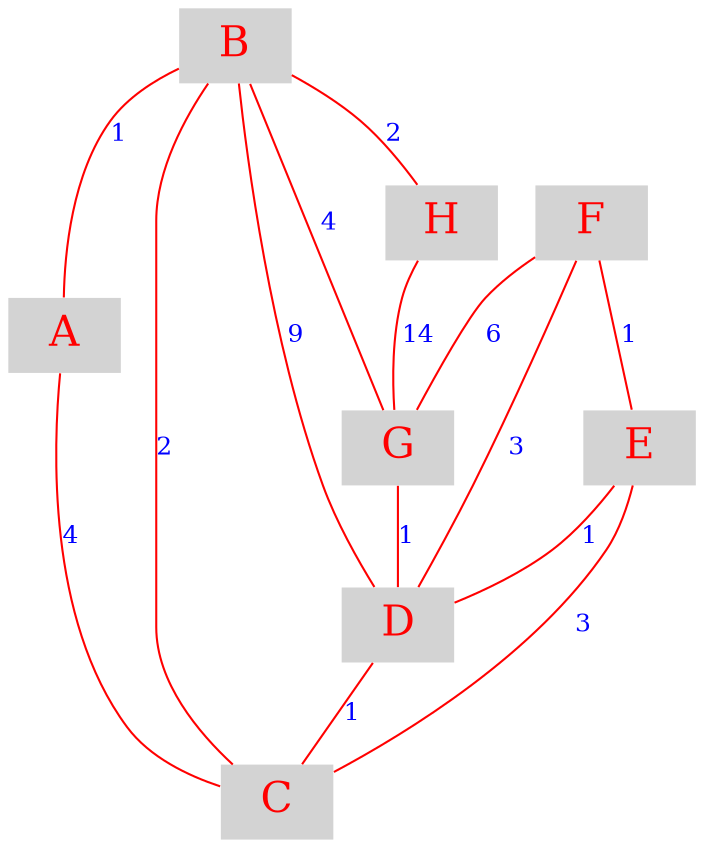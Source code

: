 graph {
node [style="filled" fillcolor="" ];
edge [fontsize="20pt" color="red"fontcolor="blue" fontsize="12"];

A [pos="10,5!" image="icon_router.png" shape="none" fixedsize=true fontcolor="red" fontsize="20"];
B [pos="7,8!" image="icon_router.png" shape="none" fixedsize=true fontcolor="red" fontsize="20"];
C [pos="7,4!" image="icon_router.png" shape="none" fixedsize=true fontcolor="red" fontsize="20"];
D [pos="4,4!" image="icon_router.png" shape="none" fixedsize=true fontcolor="red" fontsize="20"];
E [pos="5,1!" image="icon_router.png" shape="none" fixedsize=true fontcolor="red" fontsize="20"];
F [pos="1,2!" image="icon_router.png" shape="none" fixedsize=true fontcolor="red" fontsize="20"];
G [pos="2,6!" image="icon_router.png" shape="none" fixedsize=true fontcolor="red" fontsize="20"];
H [pos="4,8!" image="icon_router.png" shape="none" fixedsize=true fontcolor="red" fontsize="20"];


B -- A [label="1"];
B -- H [label="2"];
B -- C [label="2"];
B -- G [label="4"];
B -- D [label="9"];

A -- C [label="4"];
H -- G [label="14"];
G -- D [label="1"];
D -- C [label="1"];

F -- G [label="6"];
F -- D [label="3"];
F -- E [label="1"];

E -- D [label="1"];
E -- C [label="3"];
}

